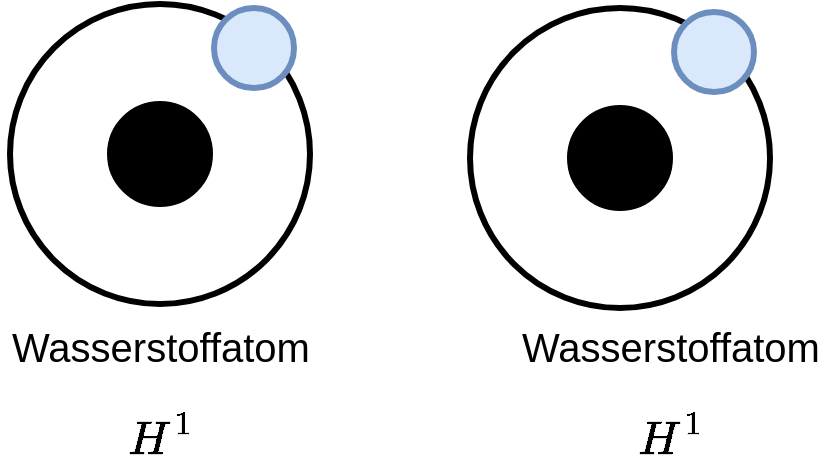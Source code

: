 <mxfile version="14.6.13" type="device"><diagram id="G2cN25nnn3g8CA6aUmVA" name="Seite-1"><mxGraphModel dx="786" dy="516" grid="1" gridSize="10" guides="1" tooltips="1" connect="1" arrows="1" fold="1" page="1" pageScale="1" pageWidth="827" pageHeight="1169" math="1" shadow="0"><root><mxCell id="0"/><mxCell id="1" parent="0"/><mxCell id="vV2S8wS3Z_XeLEifBsoj-1" value="" style="ellipse;whiteSpace=wrap;html=1;aspect=fixed;strokeWidth=3;fillColor=none;" vertex="1" parent="1"><mxGeometry x="285" y="160" width="150" height="150" as="geometry"/></mxCell><mxCell id="vV2S8wS3Z_XeLEifBsoj-2" value="" style="ellipse;whiteSpace=wrap;html=1;aspect=fixed;strokeWidth=3;fillColor=#000000;" vertex="1" parent="1"><mxGeometry x="335" y="210" width="50" height="50" as="geometry"/></mxCell><mxCell id="vV2S8wS3Z_XeLEifBsoj-3" value="" style="ellipse;whiteSpace=wrap;html=1;aspect=fixed;strokeWidth=3;fillColor=#dae8fc;strokeColor=#6c8ebf;" vertex="1" parent="1"><mxGeometry x="387" y="162" width="40" height="40" as="geometry"/></mxCell><mxCell id="vV2S8wS3Z_XeLEifBsoj-4" value="" style="ellipse;whiteSpace=wrap;html=1;aspect=fixed;strokeWidth=3;fillColor=none;" vertex="1" parent="1"><mxGeometry x="515" y="162" width="150" height="150" as="geometry"/></mxCell><mxCell id="vV2S8wS3Z_XeLEifBsoj-5" value="" style="ellipse;whiteSpace=wrap;html=1;aspect=fixed;strokeWidth=3;fillColor=#000000;" vertex="1" parent="1"><mxGeometry x="565" y="212" width="50" height="50" as="geometry"/></mxCell><mxCell id="vV2S8wS3Z_XeLEifBsoj-6" value="" style="ellipse;whiteSpace=wrap;html=1;aspect=fixed;strokeWidth=3;fillColor=#dae8fc;strokeColor=#6c8ebf;" vertex="1" parent="1"><mxGeometry x="617" y="164" width="40" height="40" as="geometry"/></mxCell><mxCell id="vV2S8wS3Z_XeLEifBsoj-7" value="Wasserstoffatom&lt;br style=&quot;font-size: 20px&quot;&gt;$$H^1$$" style="text;html=1;resizable=0;autosize=1;align=center;verticalAlign=middle;points=[];fillColor=none;strokeColor=none;rounded=0;fontSize=20;" vertex="1" parent="1"><mxGeometry x="280" y="340" width="160" height="50" as="geometry"/></mxCell><mxCell id="vV2S8wS3Z_XeLEifBsoj-8" value="Wasserstoffatom&lt;br style=&quot;font-size: 20px&quot;&gt;$$H^1$$" style="text;html=1;resizable=0;autosize=1;align=center;verticalAlign=middle;points=[];fillColor=none;strokeColor=none;rounded=0;fontSize=20;" vertex="1" parent="1"><mxGeometry x="535" y="340" width="160" height="50" as="geometry"/></mxCell></root></mxGraphModel></diagram></mxfile>